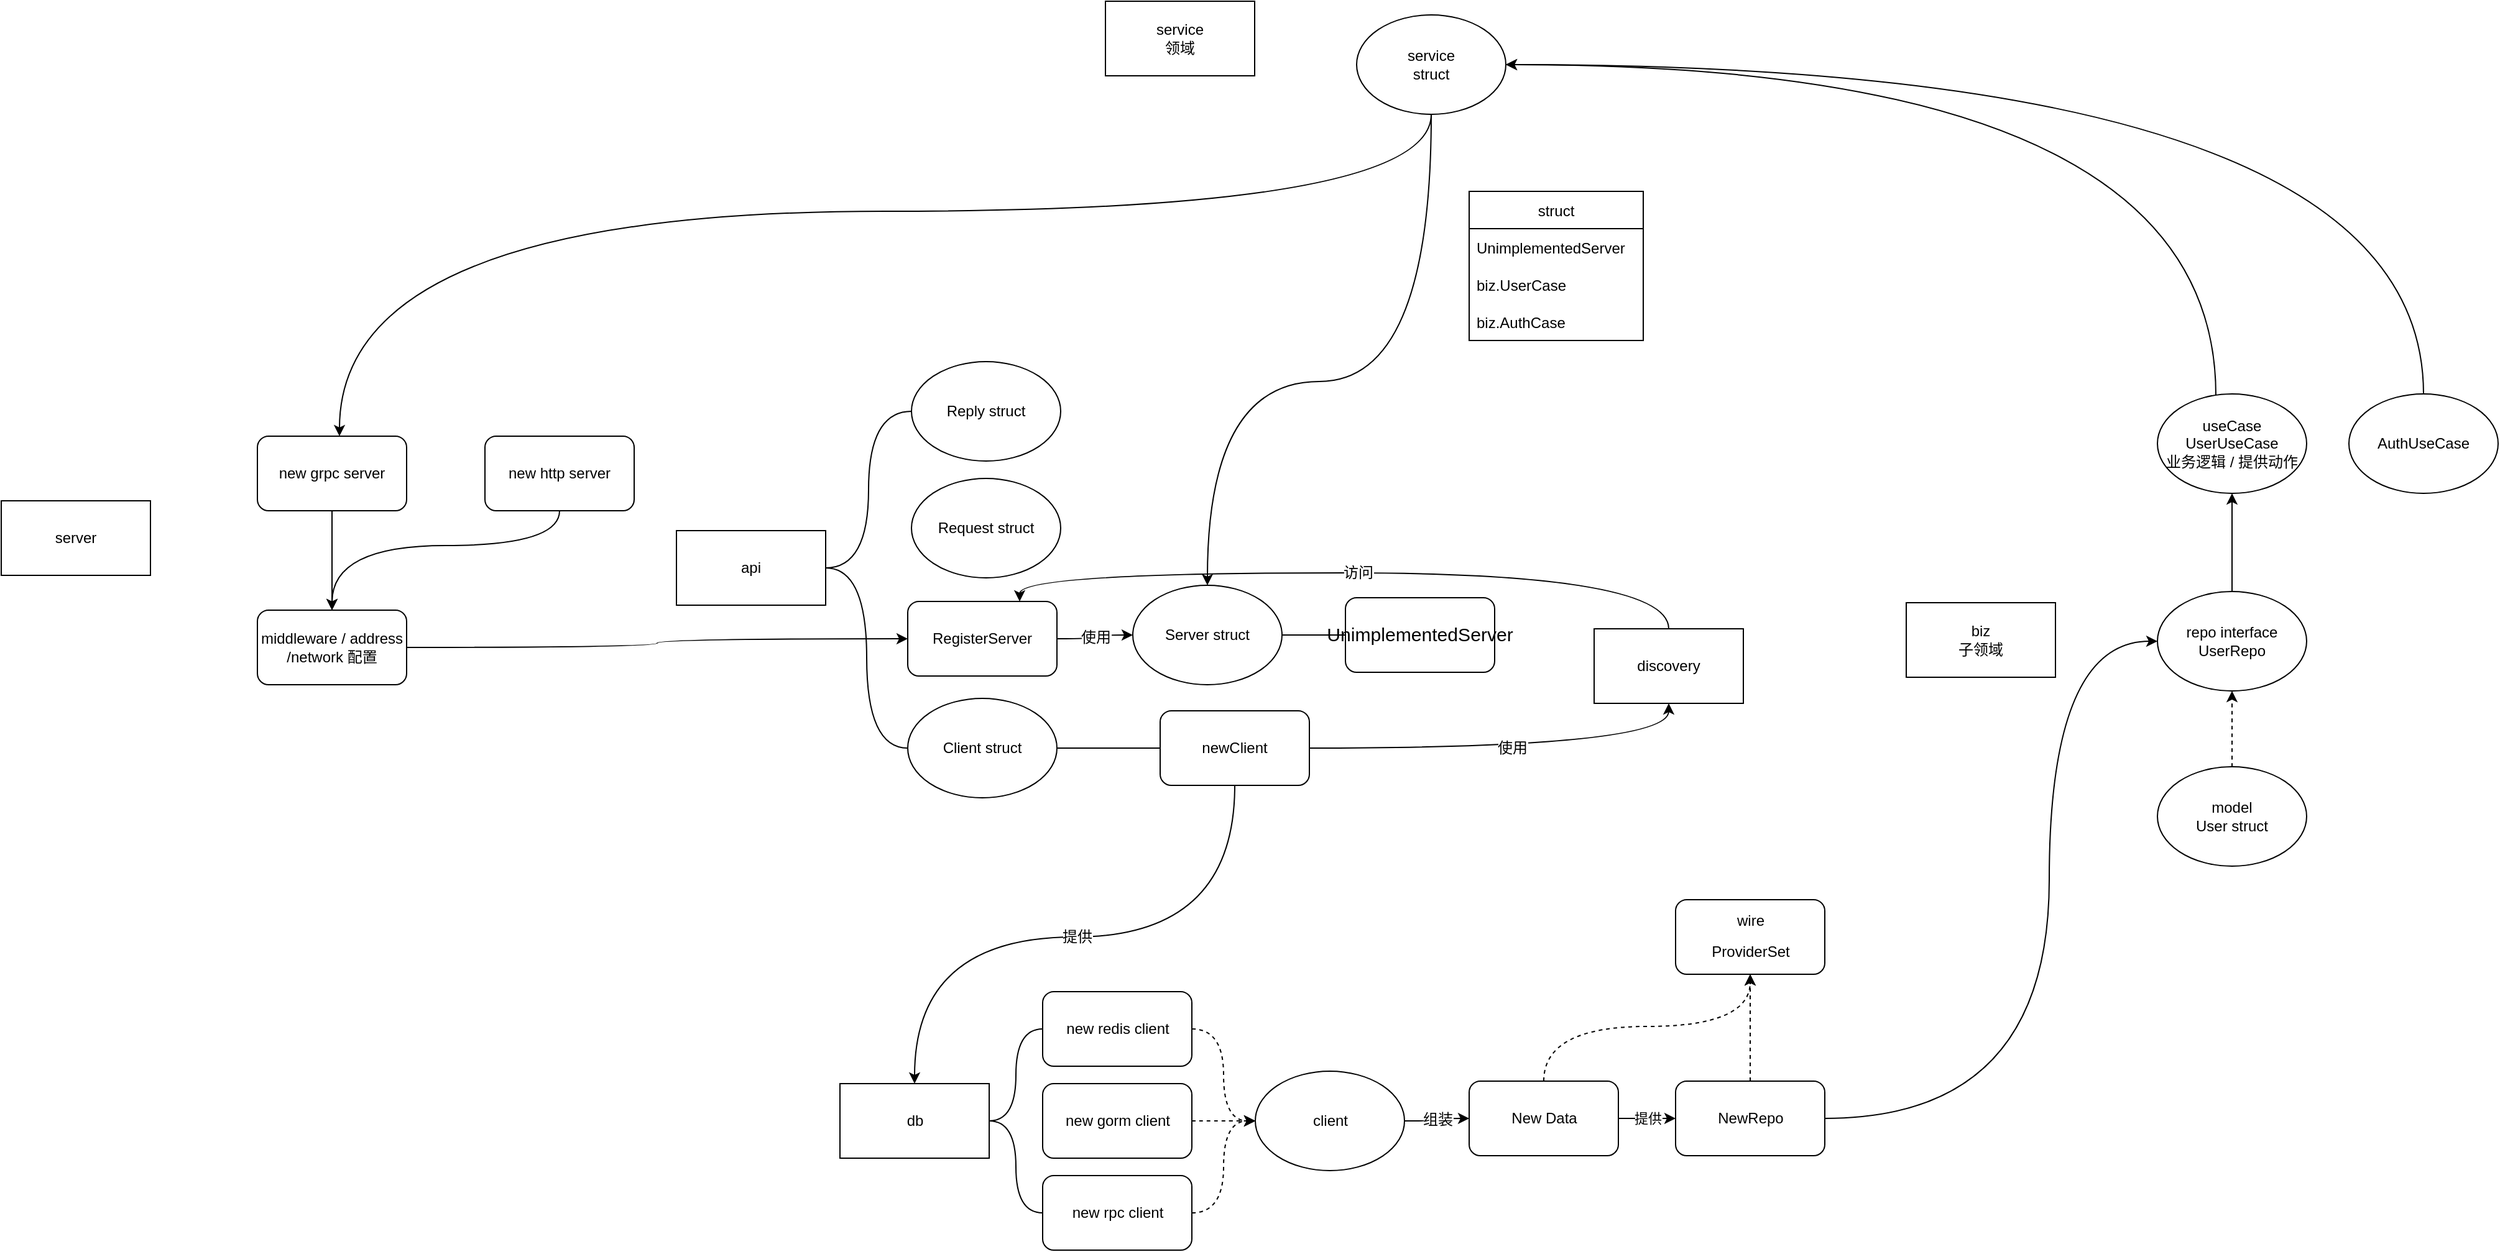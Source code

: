 <mxfile version="17.2.4" type="device" pages="2"><diagram id="LFeD8BHWqgWO3Re5vAk1" name="第 1 页"><mxGraphModel dx="546" dy="-928" grid="0" gridSize="10" guides="1" tooltips="1" connect="1" arrows="1" fold="1" page="0" pageScale="1" pageWidth="827" pageHeight="1169" math="0" shadow="0"><root><mxCell id="0"/><mxCell id="1" parent="0"/><mxCell id="nE6kq3ZsVHfCHV26hWqr-7" style="edgeStyle=orthogonalEdgeStyle;rounded=0;orthogonalLoop=1;jettySize=auto;html=1;entryX=0;entryY=0.5;entryDx=0;entryDy=0;curved=1;endArrow=none;endFill=0;" parent="1" source="nE6kq3ZsVHfCHV26hWqr-2" target="nE6kq3ZsVHfCHV26hWqr-6" edge="1"><mxGeometry relative="1" as="geometry"/></mxCell><mxCell id="nE6kq3ZsVHfCHV26hWqr-100" style="edgeStyle=orthogonalEdgeStyle;curved=1;rounded=0;orthogonalLoop=1;jettySize=auto;html=1;entryX=0;entryY=0.5;entryDx=0;entryDy=0;fontFamily=Helvetica;fontSize=12;endArrow=none;endFill=0;" parent="1" source="nE6kq3ZsVHfCHV26hWqr-2" target="nE6kq3ZsVHfCHV26hWqr-4" edge="1"><mxGeometry relative="1" as="geometry"/></mxCell><mxCell id="nE6kq3ZsVHfCHV26hWqr-2" value="api" style="rounded=0;whiteSpace=wrap;html=1;" parent="1" vertex="1"><mxGeometry x="1034" y="2090" width="120" height="60" as="geometry"/></mxCell><mxCell id="nE6kq3ZsVHfCHV26hWqr-17" value="" style="edgeStyle=orthogonalEdgeStyle;curved=1;rounded=0;orthogonalLoop=1;jettySize=auto;html=1;endArrow=none;endFill=0;" parent="1" source="nE6kq3ZsVHfCHV26hWqr-3" target="nE6kq3ZsVHfCHV26hWqr-16" edge="1"><mxGeometry relative="1" as="geometry"/></mxCell><mxCell id="nE6kq3ZsVHfCHV26hWqr-3" value="Server struct" style="ellipse;whiteSpace=wrap;html=1;" parent="1" vertex="1"><mxGeometry x="1401" y="2134" width="120" height="80" as="geometry"/></mxCell><mxCell id="nE6kq3ZsVHfCHV26hWqr-15" value="" style="edgeStyle=orthogonalEdgeStyle;curved=1;rounded=0;orthogonalLoop=1;jettySize=auto;html=1;endArrow=none;endFill=0;" parent="1" source="nE6kq3ZsVHfCHV26hWqr-4" target="nE6kq3ZsVHfCHV26hWqr-14" edge="1"><mxGeometry relative="1" as="geometry"/></mxCell><mxCell id="nE6kq3ZsVHfCHV26hWqr-4" value="Client struct" style="ellipse;whiteSpace=wrap;html=1;" parent="1" vertex="1"><mxGeometry x="1220" y="2225" width="120" height="80" as="geometry"/></mxCell><mxCell id="nE6kq3ZsVHfCHV26hWqr-5" value="Request struct" style="ellipse;whiteSpace=wrap;html=1;" parent="1" vertex="1"><mxGeometry x="1223" y="2048" width="120" height="80" as="geometry"/></mxCell><mxCell id="nE6kq3ZsVHfCHV26hWqr-6" value="Reply struct" style="ellipse;whiteSpace=wrap;html=1;" parent="1" vertex="1"><mxGeometry x="1223" y="1954" width="120" height="80" as="geometry"/></mxCell><mxCell id="nE6kq3ZsVHfCHV26hWqr-79" value="使用" style="edgeStyle=orthogonalEdgeStyle;curved=1;rounded=0;orthogonalLoop=1;jettySize=auto;html=1;entryX=0.5;entryY=1;entryDx=0;entryDy=0;fontFamily=Helvetica;fontSize=12;endArrow=classic;endFill=1;" parent="1" source="nE6kq3ZsVHfCHV26hWqr-14" target="nE6kq3ZsVHfCHV26hWqr-78" edge="1"><mxGeometry relative="1" as="geometry"/></mxCell><mxCell id="nE6kq3ZsVHfCHV26hWqr-102" value="提供" style="edgeStyle=orthogonalEdgeStyle;curved=1;rounded=0;orthogonalLoop=1;jettySize=auto;html=1;entryX=0.5;entryY=0;entryDx=0;entryDy=0;fontFamily=Helvetica;fontSize=12;endArrow=classic;endFill=1;" parent="1" source="nE6kq3ZsVHfCHV26hWqr-14" target="nE6kq3ZsVHfCHV26hWqr-19" edge="1"><mxGeometry relative="1" as="geometry"><Array as="points"><mxPoint x="1483" y="2417"/><mxPoint x="1226" y="2417"/></Array></mxGeometry></mxCell><mxCell id="nE6kq3ZsVHfCHV26hWqr-14" value="newClient" style="rounded=1;whiteSpace=wrap;html=1;" parent="1" vertex="1"><mxGeometry x="1423" y="2235" width="120" height="60" as="geometry"/></mxCell><mxCell id="nE6kq3ZsVHfCHV26hWqr-16" value="&lt;pre style=&quot;font-size: 11.3pt&quot;&gt;&lt;font face=&quot;Helvetica&quot;&gt;UnimplementedServer&lt;/font&gt;&lt;/pre&gt;" style="rounded=1;whiteSpace=wrap;html=1;" parent="1" vertex="1"><mxGeometry x="1572" y="2144" width="120" height="60" as="geometry"/></mxCell><mxCell id="nE6kq3ZsVHfCHV26hWqr-40" style="edgeStyle=orthogonalEdgeStyle;curved=1;rounded=0;orthogonalLoop=1;jettySize=auto;html=1;entryX=0;entryY=0.5;entryDx=0;entryDy=0;fontFamily=Helvetica;endArrow=none;endFill=0;" parent="1" source="nE6kq3ZsVHfCHV26hWqr-19" target="nE6kq3ZsVHfCHV26hWqr-37" edge="1"><mxGeometry relative="1" as="geometry"/></mxCell><mxCell id="nE6kq3ZsVHfCHV26hWqr-41" style="edgeStyle=orthogonalEdgeStyle;curved=1;rounded=0;orthogonalLoop=1;jettySize=auto;html=1;entryX=0;entryY=0.5;entryDx=0;entryDy=0;fontFamily=Helvetica;endArrow=none;endFill=0;" parent="1" source="nE6kq3ZsVHfCHV26hWqr-19" target="nE6kq3ZsVHfCHV26hWqr-39" edge="1"><mxGeometry relative="1" as="geometry"/></mxCell><mxCell id="nE6kq3ZsVHfCHV26hWqr-19" value="db" style="rounded=0;whiteSpace=wrap;html=1;fontFamily=Helvetica;" parent="1" vertex="1"><mxGeometry x="1165.5" y="2535" width="120" height="60" as="geometry"/></mxCell><mxCell id="nE6kq3ZsVHfCHV26hWqr-21" value="biz&lt;br&gt;子领域" style="rounded=0;whiteSpace=wrap;html=1;fontFamily=Helvetica;" parent="1" vertex="1"><mxGeometry x="2023" y="2148" width="120" height="60" as="geometry"/></mxCell><mxCell id="nE6kq3ZsVHfCHV26hWqr-65" value="" style="edgeStyle=orthogonalEdgeStyle;curved=1;rounded=0;orthogonalLoop=1;jettySize=auto;html=1;dashed=1;fontFamily=Helvetica;fontSize=12;endArrow=classic;endFill=1;" parent="1" source="nE6kq3ZsVHfCHV26hWqr-22" target="nE6kq3ZsVHfCHV26hWqr-24" edge="1"><mxGeometry relative="1" as="geometry"/></mxCell><mxCell id="nE6kq3ZsVHfCHV26hWqr-22" value="model&lt;br&gt;User struct" style="ellipse;whiteSpace=wrap;html=1;fontFamily=Helvetica;" parent="1" vertex="1"><mxGeometry x="2225" y="2280" width="120" height="80" as="geometry"/></mxCell><mxCell id="nE6kq3ZsVHfCHV26hWqr-105" value="" style="edgeStyle=orthogonalEdgeStyle;curved=1;rounded=0;orthogonalLoop=1;jettySize=auto;html=1;fontFamily=Helvetica;fontSize=12;endArrow=classic;endFill=1;" parent="1" source="nE6kq3ZsVHfCHV26hWqr-24" target="nE6kq3ZsVHfCHV26hWqr-26" edge="1"><mxGeometry relative="1" as="geometry"/></mxCell><mxCell id="nE6kq3ZsVHfCHV26hWqr-24" value="repo interface&lt;br&gt;UserRepo" style="ellipse;whiteSpace=wrap;html=1;fontFamily=Helvetica;" parent="1" vertex="1"><mxGeometry x="2225" y="2139" width="120" height="80" as="geometry"/></mxCell><mxCell id="nE6kq3ZsVHfCHV26hWqr-108" style="edgeStyle=orthogonalEdgeStyle;curved=1;rounded=0;orthogonalLoop=1;jettySize=auto;html=1;entryX=1;entryY=0.5;entryDx=0;entryDy=0;fontFamily=Helvetica;fontSize=12;endArrow=classic;endFill=1;" parent="1" source="nE6kq3ZsVHfCHV26hWqr-26" target="nE6kq3ZsVHfCHV26hWqr-69" edge="1"><mxGeometry relative="1" as="geometry"><Array as="points"><mxPoint x="2272" y="1715"/></Array></mxGeometry></mxCell><mxCell id="nE6kq3ZsVHfCHV26hWqr-26" value="useCase&lt;br&gt;UserUseCase&lt;br&gt;业务逻辑 / 提供动作" style="ellipse;whiteSpace=wrap;html=1;fontFamily=Helvetica;" parent="1" vertex="1"><mxGeometry x="2225" y="1980" width="120" height="80" as="geometry"/></mxCell><mxCell id="nE6kq3ZsVHfCHV26hWqr-60" style="edgeStyle=orthogonalEdgeStyle;curved=1;rounded=0;orthogonalLoop=1;jettySize=auto;html=1;entryX=0;entryY=0.5;entryDx=0;entryDy=0;dashed=1;fontFamily=Helvetica;fontSize=12;endArrow=classic;endFill=1;" parent="1" source="nE6kq3ZsVHfCHV26hWqr-37" target="nE6kq3ZsVHfCHV26hWqr-58" edge="1"><mxGeometry relative="1" as="geometry"/></mxCell><mxCell id="nE6kq3ZsVHfCHV26hWqr-37" value="new redis client" style="rounded=1;whiteSpace=wrap;html=1;fontFamily=Helvetica;" parent="1" vertex="1"><mxGeometry x="1328.5" y="2461" width="120" height="60" as="geometry"/></mxCell><mxCell id="nE6kq3ZsVHfCHV26hWqr-61" style="edgeStyle=orthogonalEdgeStyle;curved=1;rounded=0;orthogonalLoop=1;jettySize=auto;html=1;entryX=0;entryY=0.5;entryDx=0;entryDy=0;dashed=1;fontFamily=Helvetica;fontSize=12;endArrow=classic;endFill=1;" parent="1" source="nE6kq3ZsVHfCHV26hWqr-38" target="nE6kq3ZsVHfCHV26hWqr-58" edge="1"><mxGeometry relative="1" as="geometry"/></mxCell><mxCell id="nE6kq3ZsVHfCHV26hWqr-38" value="new gorm client" style="rounded=1;whiteSpace=wrap;html=1;fontFamily=Helvetica;" parent="1" vertex="1"><mxGeometry x="1328.5" y="2535" width="120" height="60" as="geometry"/></mxCell><mxCell id="nE6kq3ZsVHfCHV26hWqr-62" style="edgeStyle=orthogonalEdgeStyle;curved=1;rounded=0;orthogonalLoop=1;jettySize=auto;html=1;entryX=0;entryY=0.5;entryDx=0;entryDy=0;dashed=1;fontFamily=Helvetica;fontSize=12;endArrow=classic;endFill=1;" parent="1" source="nE6kq3ZsVHfCHV26hWqr-39" target="nE6kq3ZsVHfCHV26hWqr-58" edge="1"><mxGeometry relative="1" as="geometry"/></mxCell><mxCell id="nE6kq3ZsVHfCHV26hWqr-39" value="new rpc client" style="rounded=1;whiteSpace=wrap;html=1;fontFamily=Helvetica;" parent="1" vertex="1"><mxGeometry x="1328.5" y="2609" width="120" height="60" as="geometry"/></mxCell><mxCell id="nE6kq3ZsVHfCHV26hWqr-51" value="提供" style="edgeStyle=orthogonalEdgeStyle;curved=1;rounded=0;orthogonalLoop=1;jettySize=auto;html=1;fontFamily=Helvetica;endArrow=classic;endFill=1;" parent="1" source="nE6kq3ZsVHfCHV26hWqr-42" target="nE6kq3ZsVHfCHV26hWqr-50" edge="1"><mxGeometry relative="1" as="geometry"/></mxCell><mxCell id="nE6kq3ZsVHfCHV26hWqr-63" style="edgeStyle=orthogonalEdgeStyle;curved=1;rounded=0;orthogonalLoop=1;jettySize=auto;html=1;fontFamily=Helvetica;fontSize=12;endArrow=classic;endFill=1;dashed=1;" parent="1" source="nE6kq3ZsVHfCHV26hWqr-42" target="nE6kq3ZsVHfCHV26hWqr-54" edge="1"><mxGeometry relative="1" as="geometry"><Array as="points"><mxPoint x="1731.5" y="2489"/><mxPoint x="1897.5" y="2489"/></Array></mxGeometry></mxCell><mxCell id="nE6kq3ZsVHfCHV26hWqr-42" value="New Data" style="whiteSpace=wrap;html=1;rounded=1;" parent="1" vertex="1"><mxGeometry x="1671.5" y="2533" width="120" height="60" as="geometry"/></mxCell><mxCell id="nE6kq3ZsVHfCHV26hWqr-55" value="" style="edgeStyle=orthogonalEdgeStyle;curved=1;rounded=0;orthogonalLoop=1;jettySize=auto;html=1;fontFamily=Helvetica;endArrow=classic;endFill=1;dashed=1;" parent="1" source="nE6kq3ZsVHfCHV26hWqr-50" target="nE6kq3ZsVHfCHV26hWqr-54" edge="1"><mxGeometry relative="1" as="geometry"/></mxCell><mxCell id="nE6kq3ZsVHfCHV26hWqr-104" style="edgeStyle=orthogonalEdgeStyle;curved=1;rounded=0;orthogonalLoop=1;jettySize=auto;html=1;entryX=0;entryY=0.5;entryDx=0;entryDy=0;fontFamily=Helvetica;fontSize=12;endArrow=classic;endFill=1;exitX=1;exitY=0.5;exitDx=0;exitDy=0;" parent="1" source="nE6kq3ZsVHfCHV26hWqr-50" target="nE6kq3ZsVHfCHV26hWqr-24" edge="1"><mxGeometry relative="1" as="geometry"><Array as="points"><mxPoint x="2138" y="2563"/><mxPoint x="2138" y="2179"/></Array></mxGeometry></mxCell><mxCell id="nE6kq3ZsVHfCHV26hWqr-50" value="NewRepo" style="whiteSpace=wrap;html=1;rounded=1;" parent="1" vertex="1"><mxGeometry x="1837.5" y="2533" width="120" height="60" as="geometry"/></mxCell><mxCell id="nE6kq3ZsVHfCHV26hWqr-54" value="&lt;p style=&quot;line-height: 1&quot;&gt;wire&lt;br&gt;&lt;/p&gt;&lt;pre&gt;&lt;font face=&quot;Helvetica&quot; style=&quot;font-size: 12px ; line-height: 1&quot;&gt;ProviderSet&lt;/font&gt;&lt;/pre&gt;&lt;p&gt;&lt;/p&gt;" style="whiteSpace=wrap;html=1;rounded=1;" parent="1" vertex="1"><mxGeometry x="1837.5" y="2387" width="120" height="60" as="geometry"/></mxCell><mxCell id="nE6kq3ZsVHfCHV26hWqr-59" value="组装" style="edgeStyle=orthogonalEdgeStyle;curved=1;rounded=0;orthogonalLoop=1;jettySize=auto;html=1;fontFamily=Helvetica;fontSize=12;endArrow=classic;endFill=1;" parent="1" source="nE6kq3ZsVHfCHV26hWqr-58" target="nE6kq3ZsVHfCHV26hWqr-42" edge="1"><mxGeometry relative="1" as="geometry"/></mxCell><mxCell id="nE6kq3ZsVHfCHV26hWqr-58" value="client" style="ellipse;whiteSpace=wrap;html=1;fontFamily=Helvetica;fontSize=12;" parent="1" vertex="1"><mxGeometry x="1499.5" y="2525" width="120" height="80" as="geometry"/></mxCell><mxCell id="nE6kq3ZsVHfCHV26hWqr-64" value="service&lt;br&gt;领域" style="rounded=0;whiteSpace=wrap;html=1;fontFamily=Helvetica;fontSize=12;" parent="1" vertex="1"><mxGeometry x="1379" y="1664" width="120" height="60" as="geometry"/></mxCell><mxCell id="nE6kq3ZsVHfCHV26hWqr-106" style="edgeStyle=orthogonalEdgeStyle;curved=1;rounded=0;orthogonalLoop=1;jettySize=auto;html=1;fontFamily=Helvetica;fontSize=12;endArrow=classic;endFill=1;" parent="1" source="nE6kq3ZsVHfCHV26hWqr-68" target="nE6kq3ZsVHfCHV26hWqr-69" edge="1"><mxGeometry relative="1" as="geometry"><Array as="points"><mxPoint x="2439" y="1715"/></Array></mxGeometry></mxCell><mxCell id="nE6kq3ZsVHfCHV26hWqr-68" value="AuthUseCase" style="ellipse;whiteSpace=wrap;html=1;fontFamily=Helvetica;fontSize=12;" parent="1" vertex="1"><mxGeometry x="2379" y="1980" width="120" height="80" as="geometry"/></mxCell><mxCell id="nE6kq3ZsVHfCHV26hWqr-83" style="edgeStyle=orthogonalEdgeStyle;curved=1;rounded=0;orthogonalLoop=1;jettySize=auto;html=1;fontFamily=Helvetica;fontSize=12;endArrow=classic;endFill=1;" parent="1" source="nE6kq3ZsVHfCHV26hWqr-69" target="nE6kq3ZsVHfCHV26hWqr-85" edge="1"><mxGeometry relative="1" as="geometry"><mxPoint x="1478" y="3110" as="targetPoint"/><Array as="points"><mxPoint x="1641" y="1833"/><mxPoint x="763" y="1833"/></Array></mxGeometry></mxCell><mxCell id="nE6kq3ZsVHfCHV26hWqr-109" style="edgeStyle=orthogonalEdgeStyle;curved=1;rounded=0;orthogonalLoop=1;jettySize=auto;html=1;fontFamily=Helvetica;fontSize=12;endArrow=classic;endFill=1;" parent="1" source="nE6kq3ZsVHfCHV26hWqr-69" target="nE6kq3ZsVHfCHV26hWqr-3" edge="1"><mxGeometry relative="1" as="geometry"><Array as="points"><mxPoint x="1641" y="1970"/><mxPoint x="1461" y="1970"/></Array></mxGeometry></mxCell><mxCell id="nE6kq3ZsVHfCHV26hWqr-69" value="service&lt;br&gt;struct" style="ellipse;whiteSpace=wrap;html=1;fontFamily=Helvetica;fontSize=12;" parent="1" vertex="1"><mxGeometry x="1581" y="1675" width="120" height="80" as="geometry"/></mxCell><mxCell id="nE6kq3ZsVHfCHV26hWqr-74" value="struct" style="swimlane;fontStyle=0;childLayout=stackLayout;horizontal=1;startSize=30;horizontalStack=0;resizeParent=1;resizeParentMax=0;resizeLast=0;collapsible=1;marginBottom=0;fontFamily=Helvetica;fontSize=12;" parent="1" vertex="1"><mxGeometry x="1671.5" y="1817" width="140" height="120" as="geometry"/></mxCell><mxCell id="nE6kq3ZsVHfCHV26hWqr-75" value="UnimplementedServer" style="text;strokeColor=none;fillColor=none;align=left;verticalAlign=middle;spacingLeft=4;spacingRight=4;overflow=hidden;points=[[0,0.5],[1,0.5]];portConstraint=eastwest;rotatable=0;fontFamily=Helvetica;fontSize=12;" parent="nE6kq3ZsVHfCHV26hWqr-74" vertex="1"><mxGeometry y="30" width="140" height="30" as="geometry"/></mxCell><mxCell id="nE6kq3ZsVHfCHV26hWqr-76" value="biz.UserCase" style="text;strokeColor=none;fillColor=none;align=left;verticalAlign=middle;spacingLeft=4;spacingRight=4;overflow=hidden;points=[[0,0.5],[1,0.5]];portConstraint=eastwest;rotatable=0;fontFamily=Helvetica;fontSize=12;" parent="nE6kq3ZsVHfCHV26hWqr-74" vertex="1"><mxGeometry y="60" width="140" height="30" as="geometry"/></mxCell><mxCell id="nE6kq3ZsVHfCHV26hWqr-77" value="biz.AuthCase" style="text;strokeColor=none;fillColor=none;align=left;verticalAlign=middle;spacingLeft=4;spacingRight=4;overflow=hidden;points=[[0,0.5],[1,0.5]];portConstraint=eastwest;rotatable=0;fontFamily=Helvetica;fontSize=12;" parent="nE6kq3ZsVHfCHV26hWqr-74" vertex="1"><mxGeometry y="90" width="140" height="30" as="geometry"/></mxCell><mxCell id="nE6kq3ZsVHfCHV26hWqr-80" value="访问" style="edgeStyle=orthogonalEdgeStyle;curved=1;rounded=0;orthogonalLoop=1;jettySize=auto;html=1;entryX=0.75;entryY=0;entryDx=0;entryDy=0;fontFamily=Helvetica;fontSize=12;endArrow=classic;endFill=1;" parent="1" source="nE6kq3ZsVHfCHV26hWqr-78" target="nE6kq3ZsVHfCHV26hWqr-98" edge="1"><mxGeometry relative="1" as="geometry"><Array as="points"><mxPoint x="1832" y="2124"/><mxPoint x="1310" y="2124"/></Array></mxGeometry></mxCell><mxCell id="nE6kq3ZsVHfCHV26hWqr-78" value="discovery" style="rounded=0;whiteSpace=wrap;html=1;fontFamily=Helvetica;fontSize=12;" parent="1" vertex="1"><mxGeometry x="1772" y="2169" width="120" height="60" as="geometry"/></mxCell><mxCell id="nE6kq3ZsVHfCHV26hWqr-81" value="server" style="rounded=0;whiteSpace=wrap;html=1;fontFamily=Helvetica;fontSize=12;" parent="1" vertex="1"><mxGeometry x="491" y="2066" width="120" height="60" as="geometry"/></mxCell><mxCell id="nE6kq3ZsVHfCHV26hWqr-93" value="" style="edgeStyle=orthogonalEdgeStyle;curved=1;rounded=0;orthogonalLoop=1;jettySize=auto;html=1;fontFamily=Helvetica;fontSize=12;endArrow=classic;endFill=1;" parent="1" source="nE6kq3ZsVHfCHV26hWqr-85" target="nE6kq3ZsVHfCHV26hWqr-92" edge="1"><mxGeometry relative="1" as="geometry"/></mxCell><mxCell id="nE6kq3ZsVHfCHV26hWqr-85" value="new grpc server" style="rounded=1;whiteSpace=wrap;html=1;fontFamily=Helvetica;fontSize=12;" parent="1" vertex="1"><mxGeometry x="697" y="2014" width="120" height="60" as="geometry"/></mxCell><mxCell id="nE6kq3ZsVHfCHV26hWqr-96" style="edgeStyle=orthogonalEdgeStyle;curved=1;rounded=0;orthogonalLoop=1;jettySize=auto;html=1;entryX=0.5;entryY=0;entryDx=0;entryDy=0;fontFamily=Helvetica;fontSize=12;endArrow=classic;endFill=1;" parent="1" source="nE6kq3ZsVHfCHV26hWqr-86" target="nE6kq3ZsVHfCHV26hWqr-92" edge="1"><mxGeometry relative="1" as="geometry"><Array as="points"><mxPoint x="940" y="2102"/><mxPoint x="757" y="2102"/></Array></mxGeometry></mxCell><mxCell id="nE6kq3ZsVHfCHV26hWqr-86" value="new http server" style="rounded=1;whiteSpace=wrap;html=1;fontFamily=Helvetica;fontSize=12;" parent="1" vertex="1"><mxGeometry x="880" y="2014" width="120" height="60" as="geometry"/></mxCell><mxCell id="nE6kq3ZsVHfCHV26hWqr-112" style="edgeStyle=orthogonalEdgeStyle;curved=1;rounded=0;orthogonalLoop=1;jettySize=auto;html=1;fontFamily=Helvetica;fontSize=12;endArrow=classic;endFill=1;" parent="1" source="nE6kq3ZsVHfCHV26hWqr-92" target="nE6kq3ZsVHfCHV26hWqr-98" edge="1"><mxGeometry relative="1" as="geometry"/></mxCell><mxCell id="nE6kq3ZsVHfCHV26hWqr-92" value="middleware / address /network 配置" style="whiteSpace=wrap;html=1;rounded=1;" parent="1" vertex="1"><mxGeometry x="697" y="2154" width="120" height="60" as="geometry"/></mxCell><mxCell id="nE6kq3ZsVHfCHV26hWqr-99" value="使用" style="edgeStyle=orthogonalEdgeStyle;curved=1;rounded=0;orthogonalLoop=1;jettySize=auto;html=1;fontFamily=Helvetica;fontSize=12;endArrow=classic;endFill=1;" parent="1" source="nE6kq3ZsVHfCHV26hWqr-98" target="nE6kq3ZsVHfCHV26hWqr-3" edge="1"><mxGeometry relative="1" as="geometry"/></mxCell><mxCell id="nE6kq3ZsVHfCHV26hWqr-98" value="&lt;pre&gt;&lt;font face=&quot;Helvetica&quot; style=&quot;font-size: 12px&quot;&gt;RegisterServer&lt;/font&gt;&lt;/pre&gt;" style="rounded=1;whiteSpace=wrap;html=1;fontFamily=Helvetica;fontSize=12;" parent="1" vertex="1"><mxGeometry x="1220" y="2147" width="120" height="60" as="geometry"/></mxCell></root></mxGraphModel></diagram><diagram id="rb5xmc3L6mrlUCccmbnl" name="第 2 页"><mxGraphModel dx="596" dy="707" grid="0" gridSize="10" guides="1" tooltips="1" connect="1" arrows="1" fold="1" page="0" pageScale="1" pageWidth="827" pageHeight="1169" math="0" shadow="0"><root><mxCell id="rMxcOJdcv5gBBzFTYiiF-0"/><mxCell id="rMxcOJdcv5gBBzFTYiiF-1" parent="rMxcOJdcv5gBBzFTYiiF-0"/><mxCell id="UcS-tiKkUEWGCovv12Vt-28" value="" style="rounded=0;whiteSpace=wrap;html=1;" parent="rMxcOJdcv5gBBzFTYiiF-1" vertex="1"><mxGeometry x="706" y="524" width="323" height="214" as="geometry"/></mxCell><mxCell id="UcS-tiKkUEWGCovv12Vt-23" value="" style="rounded=0;whiteSpace=wrap;html=1;" parent="rMxcOJdcv5gBBzFTYiiF-1" vertex="1"><mxGeometry x="1065" y="290" width="201" height="446" as="geometry"/></mxCell><mxCell id="UcS-tiKkUEWGCovv12Vt-11" value="" style="rounded=0;whiteSpace=wrap;html=1;" parent="rMxcOJdcv5gBBzFTYiiF-1" vertex="1"><mxGeometry x="709" y="290" width="319" height="200" as="geometry"/></mxCell><mxCell id="UcS-tiKkUEWGCovv12Vt-12" value="gateway" style="text;html=1;strokeColor=none;fillColor=none;align=center;verticalAlign=middle;whiteSpace=wrap;rounded=0;" parent="rMxcOJdcv5gBBzFTYiiF-1" vertex="1"><mxGeometry x="838.5" y="295" width="60" height="30" as="geometry"/></mxCell><mxCell id="UcS-tiKkUEWGCovv12Vt-13" value="灰度管理" style="rounded=0;whiteSpace=wrap;html=1;" parent="rMxcOJdcv5gBBzFTYiiF-1" vertex="1"><mxGeometry x="731" y="344" width="120" height="60" as="geometry"/></mxCell><mxCell id="UcS-tiKkUEWGCovv12Vt-14" value="认证、鉴权" style="rounded=0;whiteSpace=wrap;html=1;" parent="rMxcOJdcv5gBBzFTYiiF-1" vertex="1"><mxGeometry x="886" y="412" width="120" height="60" as="geometry"/></mxCell><mxCell id="UcS-tiKkUEWGCovv12Vt-15" value="服务管理" style="rounded=0;whiteSpace=wrap;html=1;" parent="rMxcOJdcv5gBBzFTYiiF-1" vertex="1"><mxGeometry x="731" y="412" width="120" height="60" as="geometry"/></mxCell><mxCell id="UcS-tiKkUEWGCovv12Vt-16" value="路由管理" style="rounded=0;whiteSpace=wrap;html=1;" parent="rMxcOJdcv5gBBzFTYiiF-1" vertex="1"><mxGeometry x="886" y="344" width="120" height="60" as="geometry"/></mxCell><mxCell id="UcS-tiKkUEWGCovv12Vt-17" value="认证服务" style="rounded=0;whiteSpace=wrap;html=1;" parent="rMxcOJdcv5gBBzFTYiiF-1" vertex="1"><mxGeometry x="1108" y="329" width="120" height="60" as="geometry"/></mxCell><mxCell id="UcS-tiKkUEWGCovv12Vt-18" value="prom" style="rounded=0;whiteSpace=wrap;html=1;" parent="rMxcOJdcv5gBBzFTYiiF-1" vertex="1"><mxGeometry x="1108" y="406" width="120" height="60" as="geometry"/></mxCell><mxCell id="UcS-tiKkUEWGCovv12Vt-19" value="日志易" style="rounded=0;whiteSpace=wrap;html=1;" parent="rMxcOJdcv5gBBzFTYiiF-1" vertex="1"><mxGeometry x="1108" y="487" width="120" height="60" as="geometry"/></mxCell><mxCell id="UcS-tiKkUEWGCovv12Vt-20" value="zipkin" style="rounded=0;whiteSpace=wrap;html=1;" parent="rMxcOJdcv5gBBzFTYiiF-1" vertex="1"><mxGeometry x="1108" y="580" width="120" height="60" as="geometry"/></mxCell><mxCell id="UcS-tiKkUEWGCovv12Vt-21" value="zookeeper" style="rounded=0;whiteSpace=wrap;html=1;" parent="rMxcOJdcv5gBBzFTYiiF-1" vertex="1"><mxGeometry x="1108" y="663" width="120" height="60" as="geometry"/></mxCell><mxCell id="UcS-tiKkUEWGCovv12Vt-22" value="CPC" style="rounded=0;whiteSpace=wrap;html=1;" parent="rMxcOJdcv5gBBzFTYiiF-1" vertex="1"><mxGeometry x="736" y="560" width="120" height="60" as="geometry"/></mxCell><mxCell id="UcS-tiKkUEWGCovv12Vt-24" value="插件" style="text;html=1;align=center;verticalAlign=middle;resizable=0;points=[];autosize=1;strokeColor=none;fillColor=none;" parent="rMxcOJdcv5gBBzFTYiiF-1" vertex="1"><mxGeometry x="1151" y="300" width="34" height="18" as="geometry"/></mxCell><mxCell id="UcS-tiKkUEWGCovv12Vt-25" value="ACP" style="rounded=0;whiteSpace=wrap;html=1;" parent="rMxcOJdcv5gBBzFTYiiF-1" vertex="1"><mxGeometry x="886" y="560" width="120" height="60" as="geometry"/></mxCell><mxCell id="UcS-tiKkUEWGCovv12Vt-26" value="拆分组件..." style="rounded=0;whiteSpace=wrap;html=1;" parent="rMxcOJdcv5gBBzFTYiiF-1" vertex="1"><mxGeometry x="736" y="649" width="120" height="60" as="geometry"/></mxCell><mxCell id="UcS-tiKkUEWGCovv12Vt-27" value="拆分组件..." style="rounded=0;whiteSpace=wrap;html=1;" parent="rMxcOJdcv5gBBzFTYiiF-1" vertex="1"><mxGeometry x="886" y="649" width="120" height="60" as="geometry"/></mxCell><mxCell id="UcS-tiKkUEWGCovv12Vt-29" value="服务组件" style="text;html=1;strokeColor=none;fillColor=none;align=center;verticalAlign=middle;whiteSpace=wrap;rounded=0;" parent="rMxcOJdcv5gBBzFTYiiF-1" vertex="1"><mxGeometry x="843.5" y="530" width="60" height="30" as="geometry"/></mxCell><mxCell id="dFeQANps6k4b4cos0NEF-0" value="数据存储" style="rounded=0;whiteSpace=wrap;html=1;" parent="rMxcOJdcv5gBBzFTYiiF-1" vertex="1"><mxGeometry x="707" y="764" width="561" height="60" as="geometry"/></mxCell><mxCell id="dFeQANps6k4b4cos0NEF-2" value="cli / web" style="rounded=0;whiteSpace=wrap;html=1;" parent="rMxcOJdcv5gBBzFTYiiF-1" vertex="1"><mxGeometry x="706" y="201" width="558" height="60" as="geometry"/></mxCell><mxCell id="D_TXxiNQwQhZTgxv_Atr-0" value="鉴权服务" style="rounded=0;whiteSpace=wrap;html=1;" parent="rMxcOJdcv5gBBzFTYiiF-1" vertex="1"><mxGeometry x="623" y="899" width="120" height="60" as="geometry"/></mxCell><mxCell id="D_TXxiNQwQhZTgxv_Atr-10" style="edgeStyle=orthogonalEdgeStyle;rounded=0;orthogonalLoop=1;jettySize=auto;html=1;entryX=0;entryY=0.5;entryDx=0;entryDy=0;endArrow=none;endFill=0;" parent="rMxcOJdcv5gBBzFTYiiF-1" source="D_TXxiNQwQhZTgxv_Atr-1" target="D_TXxiNQwQhZTgxv_Atr-2" edge="1"><mxGeometry relative="1" as="geometry"/></mxCell><mxCell id="D_TXxiNQwQhZTgxv_Atr-11" style="edgeStyle=orthogonalEdgeStyle;rounded=0;orthogonalLoop=1;jettySize=auto;html=1;entryX=0;entryY=0.5;entryDx=0;entryDy=0;endArrow=none;endFill=0;" parent="rMxcOJdcv5gBBzFTYiiF-1" source="D_TXxiNQwQhZTgxv_Atr-1" target="D_TXxiNQwQhZTgxv_Atr-7" edge="1"><mxGeometry relative="1" as="geometry"/></mxCell><mxCell id="D_TXxiNQwQhZTgxv_Atr-1" value="新增 ACP 角色" style="rounded=0;whiteSpace=wrap;html=1;" parent="rMxcOJdcv5gBBzFTYiiF-1" vertex="1"><mxGeometry x="774.5" y="1020" width="120" height="60" as="geometry"/></mxCell><mxCell id="D_TXxiNQwQhZTgxv_Atr-2" value="ACP 资源 / 服务&lt;br&gt;casbin 框架" style="rounded=0;whiteSpace=wrap;html=1;" parent="rMxcOJdcv5gBBzFTYiiF-1" vertex="1"><mxGeometry x="921" y="975" width="120" height="60" as="geometry"/></mxCell><mxCell id="D_TXxiNQwQhZTgxv_Atr-9" value="" style="edgeStyle=orthogonalEdgeStyle;rounded=0;orthogonalLoop=1;jettySize=auto;html=1;endArrow=none;endFill=0;" parent="rMxcOJdcv5gBBzFTYiiF-1" source="D_TXxiNQwQhZTgxv_Atr-7" target="D_TXxiNQwQhZTgxv_Atr-8" edge="1"><mxGeometry relative="1" as="geometry"/></mxCell><mxCell id="D_TXxiNQwQhZTgxv_Atr-7" value="rancher / k8s 资源" style="rounded=0;whiteSpace=wrap;html=1;" parent="rMxcOJdcv5gBBzFTYiiF-1" vertex="1"><mxGeometry x="921" y="1058" width="120" height="60" as="geometry"/></mxCell><mxCell id="D_TXxiNQwQhZTgxv_Atr-8" value="同步创建&lt;br&gt;&amp;nbsp;k8s 角色 &lt;br&gt;并关联 acp角色" style="rounded=0;whiteSpace=wrap;html=1;" parent="rMxcOJdcv5gBBzFTYiiF-1" vertex="1"><mxGeometry x="921" y="1160" width="120" height="60" as="geometry"/></mxCell><mxCell id="D_TXxiNQwQhZTgxv_Atr-15" style="edgeStyle=orthogonalEdgeStyle;rounded=0;orthogonalLoop=1;jettySize=auto;html=1;entryX=0;entryY=0.5;entryDx=0;entryDy=0;endArrow=none;endFill=0;" parent="rMxcOJdcv5gBBzFTYiiF-1" source="D_TXxiNQwQhZTgxv_Atr-17" target="D_TXxiNQwQhZTgxv_Atr-18" edge="1"><mxGeometry relative="1" as="geometry"/></mxCell><mxCell id="D_TXxiNQwQhZTgxv_Atr-16" style="edgeStyle=orthogonalEdgeStyle;rounded=0;orthogonalLoop=1;jettySize=auto;html=1;entryX=0;entryY=0.5;entryDx=0;entryDy=0;endArrow=none;endFill=0;" parent="rMxcOJdcv5gBBzFTYiiF-1" source="D_TXxiNQwQhZTgxv_Atr-17" target="D_TXxiNQwQhZTgxv_Atr-20" edge="1"><mxGeometry relative="1" as="geometry"/></mxCell><mxCell id="D_TXxiNQwQhZTgxv_Atr-17" value="调整 ACP 角色" style="rounded=0;whiteSpace=wrap;html=1;" parent="rMxcOJdcv5gBBzFTYiiF-1" vertex="1"><mxGeometry x="774.5" y="1296" width="120" height="60" as="geometry"/></mxCell><mxCell id="D_TXxiNQwQhZTgxv_Atr-18" value="ACP 资源 / 服务&lt;br&gt;casbin 框架" style="rounded=0;whiteSpace=wrap;html=1;" parent="rMxcOJdcv5gBBzFTYiiF-1" vertex="1"><mxGeometry x="921" y="1251" width="120" height="60" as="geometry"/></mxCell><mxCell id="D_TXxiNQwQhZTgxv_Atr-19" value="" style="edgeStyle=orthogonalEdgeStyle;rounded=0;orthogonalLoop=1;jettySize=auto;html=1;endArrow=none;endFill=0;" parent="rMxcOJdcv5gBBzFTYiiF-1" source="D_TXxiNQwQhZTgxv_Atr-20" target="D_TXxiNQwQhZTgxv_Atr-21" edge="1"><mxGeometry relative="1" as="geometry"/></mxCell><mxCell id="D_TXxiNQwQhZTgxv_Atr-20" value="rancher / k8s 资源" style="rounded=0;whiteSpace=wrap;html=1;" parent="rMxcOJdcv5gBBzFTYiiF-1" vertex="1"><mxGeometry x="921" y="1334" width="120" height="60" as="geometry"/></mxCell><mxCell id="D_TXxiNQwQhZTgxv_Atr-21" value="同步&lt;br&gt;&amp;nbsp;对应k8s 角色 &lt;br&gt;资源权限" style="rounded=0;whiteSpace=wrap;html=1;" parent="rMxcOJdcv5gBBzFTYiiF-1" vertex="1"><mxGeometry x="921" y="1436" width="120" height="60" as="geometry"/></mxCell><mxCell id="D_TXxiNQwQhZTgxv_Atr-27" value="" style="edgeStyle=orthogonalEdgeStyle;rounded=0;orthogonalLoop=1;jettySize=auto;html=1;endArrow=none;endFill=0;" parent="rMxcOJdcv5gBBzFTYiiF-1" source="D_TXxiNQwQhZTgxv_Atr-23" target="D_TXxiNQwQhZTgxv_Atr-26" edge="1"><mxGeometry relative="1" as="geometry"/></mxCell><mxCell id="D_TXxiNQwQhZTgxv_Atr-23" value="gateway" style="rounded=0;whiteSpace=wrap;html=1;" parent="rMxcOJdcv5gBBzFTYiiF-1" vertex="1"><mxGeometry x="1246" y="975" width="120" height="60" as="geometry"/></mxCell><mxCell id="D_TXxiNQwQhZTgxv_Atr-29" value="yes" style="edgeStyle=orthogonalEdgeStyle;rounded=0;orthogonalLoop=1;jettySize=auto;html=1;endArrow=none;endFill=0;" parent="rMxcOJdcv5gBBzFTYiiF-1" source="D_TXxiNQwQhZTgxv_Atr-26" target="D_TXxiNQwQhZTgxv_Atr-28" edge="1"><mxGeometry relative="1" as="geometry"/></mxCell><mxCell id="D_TXxiNQwQhZTgxv_Atr-33" value="no" style="edgeStyle=orthogonalEdgeStyle;rounded=0;orthogonalLoop=1;jettySize=auto;html=1;endArrow=none;endFill=0;" parent="rMxcOJdcv5gBBzFTYiiF-1" source="D_TXxiNQwQhZTgxv_Atr-26" target="D_TXxiNQwQhZTgxv_Atr-32" edge="1"><mxGeometry x="0.647" relative="1" as="geometry"><mxPoint as="offset"/></mxGeometry></mxCell><mxCell id="D_TXxiNQwQhZTgxv_Atr-26" value="rancher / k8s" style="rhombus;whiteSpace=wrap;html=1;rounded=0;" parent="rMxcOJdcv5gBBzFTYiiF-1" vertex="1"><mxGeometry x="1266" y="1105" width="80" height="80" as="geometry"/></mxCell><mxCell id="D_TXxiNQwQhZTgxv_Atr-31" value="" style="edgeStyle=orthogonalEdgeStyle;rounded=0;orthogonalLoop=1;jettySize=auto;html=1;endArrow=none;endFill=0;" parent="rMxcOJdcv5gBBzFTYiiF-1" source="D_TXxiNQwQhZTgxv_Atr-28" target="D_TXxiNQwQhZTgxv_Atr-30" edge="1"><mxGeometry relative="1" as="geometry"/></mxCell><mxCell id="D_TXxiNQwQhZTgxv_Atr-28" value="proxy" style="whiteSpace=wrap;html=1;rounded=0;" parent="rMxcOJdcv5gBBzFTYiiF-1" vertex="1"><mxGeometry x="1246" y="1275" width="120" height="60" as="geometry"/></mxCell><mxCell id="D_TXxiNQwQhZTgxv_Atr-30" value="k8s auth ...." style="whiteSpace=wrap;html=1;rounded=0;" parent="rMxcOJdcv5gBBzFTYiiF-1" vertex="1"><mxGeometry x="1246" y="1415" width="120" height="60" as="geometry"/></mxCell><mxCell id="D_TXxiNQwQhZTgxv_Atr-35" value="" style="edgeStyle=orthogonalEdgeStyle;rounded=0;orthogonalLoop=1;jettySize=auto;html=1;endArrow=none;endFill=0;" parent="rMxcOJdcv5gBBzFTYiiF-1" source="D_TXxiNQwQhZTgxv_Atr-32" target="D_TXxiNQwQhZTgxv_Atr-34" edge="1"><mxGeometry relative="1" as="geometry"/></mxCell><mxCell id="D_TXxiNQwQhZTgxv_Atr-32" value="casbin" style="whiteSpace=wrap;html=1;rounded=0;" parent="rMxcOJdcv5gBBzFTYiiF-1" vertex="1"><mxGeometry x="1411" y="1275" width="120" height="60" as="geometry"/></mxCell><mxCell id="D_TXxiNQwQhZTgxv_Atr-34" value="services" style="whiteSpace=wrap;html=1;rounded=0;" parent="rMxcOJdcv5gBBzFTYiiF-1" vertex="1"><mxGeometry x="1411" y="1415" width="120" height="60" as="geometry"/></mxCell><mxCell id="AxdbKAQMSDeqFCAvaicd-2" value="" style="edgeStyle=orthogonalEdgeStyle;rounded=0;orthogonalLoop=1;jettySize=auto;html=1;" edge="1" parent="rMxcOJdcv5gBBzFTYiiF-1" source="AxdbKAQMSDeqFCAvaicd-0" target="AxdbKAQMSDeqFCAvaicd-1"><mxGeometry relative="1" as="geometry"/></mxCell><mxCell id="AxdbKAQMSDeqFCAvaicd-0" value="cli / web" style="rounded=0;whiteSpace=wrap;html=1;" vertex="1" parent="rMxcOJdcv5gBBzFTYiiF-1"><mxGeometry x="1603" y="279" width="120" height="60" as="geometry"/></mxCell><mxCell id="RCGNSL2fdhySTohXoFit-2" value="" style="edgeStyle=orthogonalEdgeStyle;rounded=0;orthogonalLoop=1;jettySize=auto;html=1;" edge="1" parent="rMxcOJdcv5gBBzFTYiiF-1" source="AxdbKAQMSDeqFCAvaicd-1" target="RCGNSL2fdhySTohXoFit-1"><mxGeometry relative="1" as="geometry"/></mxCell><mxCell id="AxdbKAQMSDeqFCAvaicd-1" value="f5" style="rounded=0;whiteSpace=wrap;html=1;" vertex="1" parent="rMxcOJdcv5gBBzFTYiiF-1"><mxGeometry x="1603" y="419" width="120" height="60" as="geometry"/></mxCell><mxCell id="RCGNSL2fdhySTohXoFit-6" value="/cpc" style="edgeStyle=orthogonalEdgeStyle;rounded=0;orthogonalLoop=1;jettySize=auto;html=1;" edge="1" parent="rMxcOJdcv5gBBzFTYiiF-1" source="RCGNSL2fdhySTohXoFit-1" target="RCGNSL2fdhySTohXoFit-5"><mxGeometry relative="1" as="geometry"/></mxCell><mxCell id="RCGNSL2fdhySTohXoFit-8" value="/portal" style="edgeStyle=orthogonalEdgeStyle;rounded=0;orthogonalLoop=1;jettySize=auto;html=1;" edge="1" parent="rMxcOJdcv5gBBzFTYiiF-1" source="RCGNSL2fdhySTohXoFit-1" target="RCGNSL2fdhySTohXoFit-7"><mxGeometry x="0.665" relative="1" as="geometry"><mxPoint as="offset"/></mxGeometry></mxCell><mxCell id="RCGNSL2fdhySTohXoFit-1" value="route" style="rhombus;whiteSpace=wrap;html=1;rounded=0;" vertex="1" parent="rMxcOJdcv5gBBzFTYiiF-1"><mxGeometry x="1623" y="549" width="80" height="80" as="geometry"/></mxCell><mxCell id="RCGNSL2fdhySTohXoFit-5" value="cpc" style="whiteSpace=wrap;html=1;rounded=0;" vertex="1" parent="rMxcOJdcv5gBBzFTYiiF-1"><mxGeometry x="1603" y="719" width="120" height="60" as="geometry"/></mxCell><mxCell id="RCGNSL2fdhySTohXoFit-7" value="acp" style="whiteSpace=wrap;html=1;rounded=0;" vertex="1" parent="rMxcOJdcv5gBBzFTYiiF-1"><mxGeometry x="1782" y="719" width="120" height="60" as="geometry"/></mxCell><mxCell id="RCGNSL2fdhySTohXoFit-10" value="" style="edgeStyle=orthogonalEdgeStyle;rounded=0;orthogonalLoop=1;jettySize=auto;html=1;" edge="1" parent="rMxcOJdcv5gBBzFTYiiF-1" source="RCGNSL2fdhySTohXoFit-11" target="RCGNSL2fdhySTohXoFit-12"><mxGeometry relative="1" as="geometry"/></mxCell><mxCell id="RCGNSL2fdhySTohXoFit-11" value="cli / web" style="rounded=0;whiteSpace=wrap;html=1;" vertex="1" parent="rMxcOJdcv5gBBzFTYiiF-1"><mxGeometry x="2181" y="276" width="120" height="60" as="geometry"/></mxCell><mxCell id="RCGNSL2fdhySTohXoFit-14" value="/cpc&amp;nbsp;&lt;br&gt;/portal" style="edgeStyle=orthogonalEdgeStyle;rounded=0;orthogonalLoop=1;jettySize=auto;html=1;" edge="1" parent="rMxcOJdcv5gBBzFTYiiF-1" source="RCGNSL2fdhySTohXoFit-12" target="RCGNSL2fdhySTohXoFit-13"><mxGeometry relative="1" as="geometry"/></mxCell><mxCell id="RCGNSL2fdhySTohXoFit-12" value="f5" style="rounded=0;whiteSpace=wrap;html=1;" vertex="1" parent="rMxcOJdcv5gBBzFTYiiF-1"><mxGeometry x="2181" y="416" width="120" height="60" as="geometry"/></mxCell><mxCell id="RCGNSL2fdhySTohXoFit-16" value="" style="edgeStyle=orthogonalEdgeStyle;rounded=0;orthogonalLoop=1;jettySize=auto;html=1;" edge="1" parent="rMxcOJdcv5gBBzFTYiiF-1" source="RCGNSL2fdhySTohXoFit-13" target="RCGNSL2fdhySTohXoFit-15"><mxGeometry relative="1" as="geometry"/></mxCell><mxCell id="RCGNSL2fdhySTohXoFit-51" value="middleware" style="edgeStyle=orthogonalEdgeStyle;rounded=0;orthogonalLoop=1;jettySize=auto;html=1;endArrow=none;endFill=0;" edge="1" parent="rMxcOJdcv5gBBzFTYiiF-1" source="RCGNSL2fdhySTohXoFit-13" target="RCGNSL2fdhySTohXoFit-50"><mxGeometry relative="1" as="geometry"/></mxCell><mxCell id="RCGNSL2fdhySTohXoFit-13" value="gateway" style="whiteSpace=wrap;html=1;rounded=0;" vertex="1" parent="rMxcOJdcv5gBBzFTYiiF-1"><mxGeometry x="2181" y="556" width="120" height="60" as="geometry"/></mxCell><mxCell id="RCGNSL2fdhySTohXoFit-18" value="/cpc" style="edgeStyle=orthogonalEdgeStyle;rounded=0;orthogonalLoop=1;jettySize=auto;html=1;" edge="1" parent="rMxcOJdcv5gBBzFTYiiF-1" source="RCGNSL2fdhySTohXoFit-15" target="RCGNSL2fdhySTohXoFit-17"><mxGeometry relative="1" as="geometry"/></mxCell><mxCell id="RCGNSL2fdhySTohXoFit-20" value="/portal" style="edgeStyle=orthogonalEdgeStyle;rounded=0;orthogonalLoop=1;jettySize=auto;html=1;" edge="1" parent="rMxcOJdcv5gBBzFTYiiF-1" source="RCGNSL2fdhySTohXoFit-15" target="RCGNSL2fdhySTohXoFit-19"><mxGeometry x="0.64" y="-3" relative="1" as="geometry"><mxPoint as="offset"/></mxGeometry></mxCell><mxCell id="RCGNSL2fdhySTohXoFit-22" value="/cpc/api/policy" style="edgeStyle=orthogonalEdgeStyle;rounded=0;orthogonalLoop=1;jettySize=auto;html=1;" edge="1" parent="rMxcOJdcv5gBBzFTYiiF-1" source="RCGNSL2fdhySTohXoFit-15" target="RCGNSL2fdhySTohXoFit-21"><mxGeometry x="0.633" relative="1" as="geometry"><mxPoint as="offset"/></mxGeometry></mxCell><mxCell id="RCGNSL2fdhySTohXoFit-15" value="route" style="rhombus;whiteSpace=wrap;html=1;rounded=0;" vertex="1" parent="rMxcOJdcv5gBBzFTYiiF-1"><mxGeometry x="2201" y="686" width="80" height="80" as="geometry"/></mxCell><mxCell id="RCGNSL2fdhySTohXoFit-17" value="cpc" style="whiteSpace=wrap;html=1;rounded=0;" vertex="1" parent="rMxcOJdcv5gBBzFTYiiF-1"><mxGeometry x="2181" y="856" width="120" height="60" as="geometry"/></mxCell><mxCell id="RCGNSL2fdhySTohXoFit-19" value="acp" style="whiteSpace=wrap;html=1;rounded=0;" vertex="1" parent="rMxcOJdcv5gBBzFTYiiF-1"><mxGeometry x="2363" y="856" width="120" height="60" as="geometry"/></mxCell><mxCell id="RCGNSL2fdhySTohXoFit-21" value="policy service" style="whiteSpace=wrap;html=1;rounded=0;" vertex="1" parent="rMxcOJdcv5gBBzFTYiiF-1"><mxGeometry x="2020" y="856" width="120" height="60" as="geometry"/></mxCell><mxCell id="RCGNSL2fdhySTohXoFit-37" value="" style="edgeStyle=orthogonalEdgeStyle;rounded=0;orthogonalLoop=1;jettySize=auto;html=1;" edge="1" parent="rMxcOJdcv5gBBzFTYiiF-1" source="RCGNSL2fdhySTohXoFit-38" target="RCGNSL2fdhySTohXoFit-40"><mxGeometry relative="1" as="geometry"/></mxCell><mxCell id="RCGNSL2fdhySTohXoFit-38" value="cli / web" style="rounded=0;whiteSpace=wrap;html=1;" vertex="1" parent="rMxcOJdcv5gBBzFTYiiF-1"><mxGeometry x="2619" y="276" width="120" height="60" as="geometry"/></mxCell><mxCell id="RCGNSL2fdhySTohXoFit-39" value="" style="edgeStyle=orthogonalEdgeStyle;rounded=0;orthogonalLoop=1;jettySize=auto;html=1;" edge="1" parent="rMxcOJdcv5gBBzFTYiiF-1" source="RCGNSL2fdhySTohXoFit-40" target="RCGNSL2fdhySTohXoFit-43"><mxGeometry relative="1" as="geometry"/></mxCell><mxCell id="RCGNSL2fdhySTohXoFit-40" value="f5" style="rounded=0;whiteSpace=wrap;html=1;" vertex="1" parent="rMxcOJdcv5gBBzFTYiiF-1"><mxGeometry x="2619" y="416" width="120" height="60" as="geometry"/></mxCell><mxCell id="RCGNSL2fdhySTohXoFit-41" value="/cpc" style="edgeStyle=orthogonalEdgeStyle;rounded=0;orthogonalLoop=1;jettySize=auto;html=1;" edge="1" parent="rMxcOJdcv5gBBzFTYiiF-1" source="RCGNSL2fdhySTohXoFit-43" target="RCGNSL2fdhySTohXoFit-44"><mxGeometry relative="1" as="geometry"/></mxCell><mxCell id="RCGNSL2fdhySTohXoFit-42" value="/portal" style="edgeStyle=orthogonalEdgeStyle;rounded=0;orthogonalLoop=1;jettySize=auto;html=1;" edge="1" parent="rMxcOJdcv5gBBzFTYiiF-1" source="RCGNSL2fdhySTohXoFit-43" target="RCGNSL2fdhySTohXoFit-45"><mxGeometry x="0.665" relative="1" as="geometry"><mxPoint as="offset"/></mxGeometry></mxCell><mxCell id="RCGNSL2fdhySTohXoFit-43" value="route" style="rhombus;whiteSpace=wrap;html=1;rounded=0;" vertex="1" parent="rMxcOJdcv5gBBzFTYiiF-1"><mxGeometry x="2639" y="546" width="80" height="80" as="geometry"/></mxCell><mxCell id="RCGNSL2fdhySTohXoFit-47" value="policy service" style="edgeStyle=orthogonalEdgeStyle;rounded=0;orthogonalLoop=1;jettySize=auto;html=1;" edge="1" parent="rMxcOJdcv5gBBzFTYiiF-1" source="RCGNSL2fdhySTohXoFit-44" target="RCGNSL2fdhySTohXoFit-46"><mxGeometry relative="1" as="geometry"/></mxCell><mxCell id="RCGNSL2fdhySTohXoFit-44" value="cpc" style="whiteSpace=wrap;html=1;rounded=0;" vertex="1" parent="rMxcOJdcv5gBBzFTYiiF-1"><mxGeometry x="2619" y="716" width="120" height="60" as="geometry"/></mxCell><mxCell id="RCGNSL2fdhySTohXoFit-45" value="acp" style="whiteSpace=wrap;html=1;rounded=0;" vertex="1" parent="rMxcOJdcv5gBBzFTYiiF-1"><mxGeometry x="2798" y="716" width="120" height="60" as="geometry"/></mxCell><mxCell id="RCGNSL2fdhySTohXoFit-49" value="" style="edgeStyle=orthogonalEdgeStyle;rounded=0;orthogonalLoop=1;jettySize=auto;html=1;" edge="1" parent="rMxcOJdcv5gBBzFTYiiF-1" source="RCGNSL2fdhySTohXoFit-46" target="RCGNSL2fdhySTohXoFit-48"><mxGeometry relative="1" as="geometry"/></mxCell><mxCell id="RCGNSL2fdhySTohXoFit-46" value="gateway" style="whiteSpace=wrap;html=1;rounded=0;" vertex="1" parent="rMxcOJdcv5gBBzFTYiiF-1"><mxGeometry x="2619" y="856" width="120" height="60" as="geometry"/></mxCell><mxCell id="RCGNSL2fdhySTohXoFit-48" value="policy service" style="whiteSpace=wrap;html=1;rounded=0;" vertex="1" parent="rMxcOJdcv5gBBzFTYiiF-1"><mxGeometry x="2619" y="996" width="120" height="60" as="geometry"/></mxCell><mxCell id="RCGNSL2fdhySTohXoFit-50" value="auth" style="whiteSpace=wrap;html=1;rounded=0;" vertex="1" parent="rMxcOJdcv5gBBzFTYiiF-1"><mxGeometry x="2381" y="556" width="120" height="60" as="geometry"/></mxCell><mxCell id="RCGNSL2fdhySTohXoFit-52" value="" style="shape=flexArrow;endArrow=classic;html=1;rounded=0;" edge="1" parent="rMxcOJdcv5gBBzFTYiiF-1"><mxGeometry width="50" height="50" relative="1" as="geometry"><mxPoint x="1875" y="471" as="sourcePoint"/><mxPoint x="2011" y="471" as="targetPoint"/></mxGeometry></mxCell></root></mxGraphModel></diagram></mxfile>